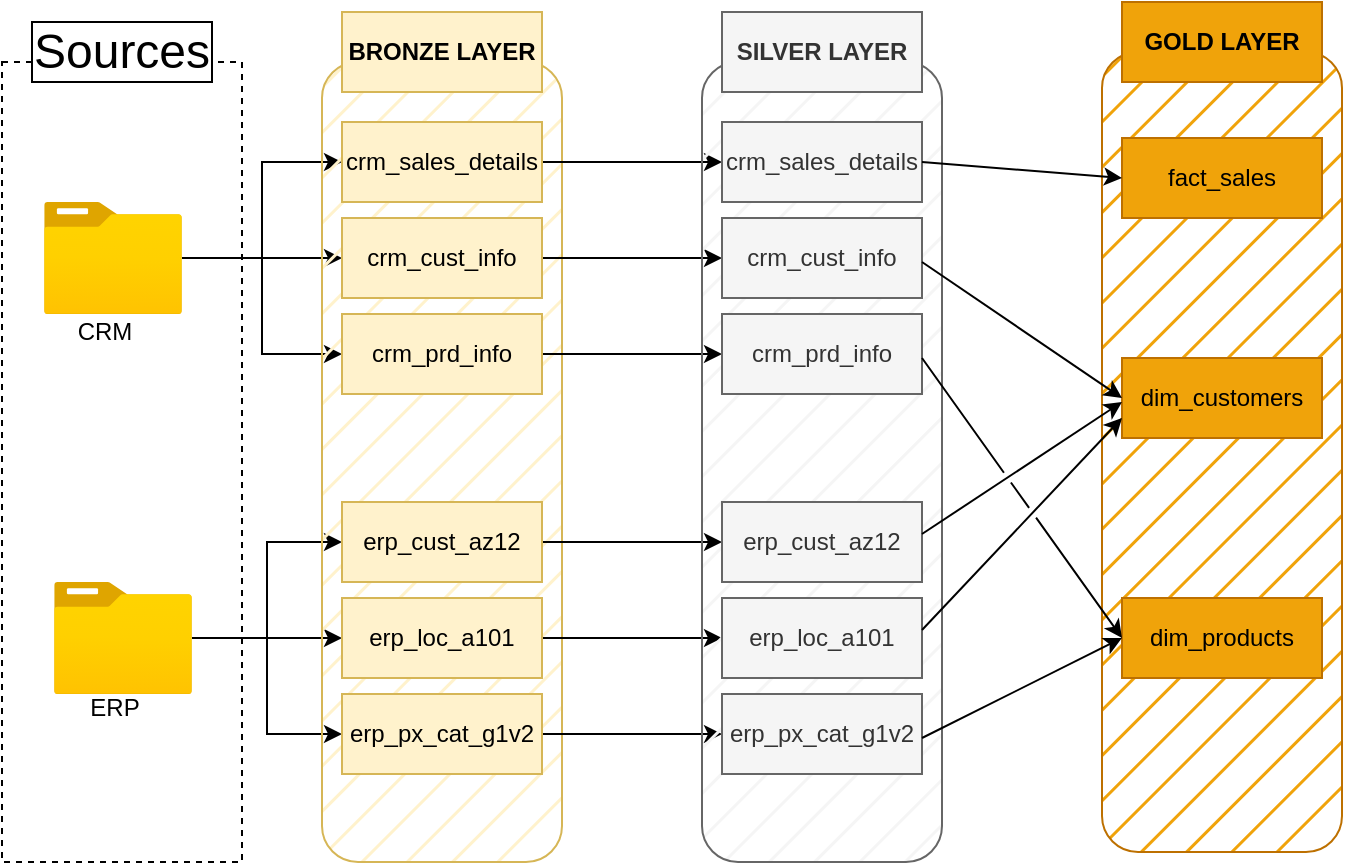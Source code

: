 <mxfile version="27.0.9">
  <diagram name="Page-1" id="gX5rI6Q5SttrfBfa65JK">
    <mxGraphModel dx="856" dy="561" grid="1" gridSize="10" guides="1" tooltips="1" connect="1" arrows="1" fold="1" page="1" pageScale="1" pageWidth="850" pageHeight="1100" math="0" shadow="0">
      <root>
        <mxCell id="0" />
        <mxCell id="1" parent="0" />
        <mxCell id="uPnQ8vJbBF42zQFGbX9v-1" value="" style="rounded=0;whiteSpace=wrap;html=1;fillColor=none;dashed=1;" parent="1" vertex="1">
          <mxGeometry x="40" y="80" width="120" height="400" as="geometry" />
        </mxCell>
        <mxCell id="uPnQ8vJbBF42zQFGbX9v-2" value="&lt;font style=&quot;font-size: 24px;&quot;&gt;Sources&lt;/font&gt;" style="rounded=0;whiteSpace=wrap;html=1;" parent="1" vertex="1">
          <mxGeometry x="55" y="60" width="90" height="30" as="geometry" />
        </mxCell>
        <mxCell id="uPnQ8vJbBF42zQFGbX9v-12" style="edgeStyle=orthogonalEdgeStyle;rounded=0;orthogonalLoop=1;jettySize=auto;html=1;entryX=0;entryY=0.5;entryDx=0;entryDy=0;" parent="1" source="uPnQ8vJbBF42zQFGbX9v-3" target="uPnQ8vJbBF42zQFGbX9v-9" edge="1">
          <mxGeometry relative="1" as="geometry" />
        </mxCell>
        <mxCell id="uPnQ8vJbBF42zQFGbX9v-13" style="edgeStyle=orthogonalEdgeStyle;rounded=0;orthogonalLoop=1;jettySize=auto;html=1;entryX=0;entryY=0.5;entryDx=0;entryDy=0;" parent="1" source="uPnQ8vJbBF42zQFGbX9v-3" target="uPnQ8vJbBF42zQFGbX9v-10" edge="1">
          <mxGeometry relative="1" as="geometry" />
        </mxCell>
        <mxCell id="uPnQ8vJbBF42zQFGbX9v-14" style="edgeStyle=orthogonalEdgeStyle;rounded=0;orthogonalLoop=1;jettySize=auto;html=1;" parent="1" source="uPnQ8vJbBF42zQFGbX9v-3" target="uPnQ8vJbBF42zQFGbX9v-11" edge="1">
          <mxGeometry relative="1" as="geometry" />
        </mxCell>
        <mxCell id="uPnQ8vJbBF42zQFGbX9v-3" value="" style="image;aspect=fixed;html=1;points=[];align=center;fontSize=12;image=img/lib/azure2/general/Folder_Blank.svg;" parent="1" vertex="1">
          <mxGeometry x="61" y="150" width="69" height="56.0" as="geometry" />
        </mxCell>
        <mxCell id="uPnQ8vJbBF42zQFGbX9v-4" value="CRM" style="text;html=1;align=center;verticalAlign=middle;resizable=0;points=[];autosize=1;strokeColor=none;fillColor=none;" parent="1" vertex="1">
          <mxGeometry x="66" y="200" width="50" height="30" as="geometry" />
        </mxCell>
        <mxCell id="uPnQ8vJbBF42zQFGbX9v-18" style="edgeStyle=orthogonalEdgeStyle;rounded=0;orthogonalLoop=1;jettySize=auto;html=1;" parent="1" source="uPnQ8vJbBF42zQFGbX9v-5" target="uPnQ8vJbBF42zQFGbX9v-15" edge="1">
          <mxGeometry relative="1" as="geometry" />
        </mxCell>
        <mxCell id="uPnQ8vJbBF42zQFGbX9v-19" style="edgeStyle=orthogonalEdgeStyle;rounded=0;orthogonalLoop=1;jettySize=auto;html=1;" parent="1" source="uPnQ8vJbBF42zQFGbX9v-5" target="uPnQ8vJbBF42zQFGbX9v-16" edge="1">
          <mxGeometry relative="1" as="geometry" />
        </mxCell>
        <mxCell id="uPnQ8vJbBF42zQFGbX9v-20" style="edgeStyle=orthogonalEdgeStyle;rounded=0;orthogonalLoop=1;jettySize=auto;html=1;entryX=0;entryY=0.5;entryDx=0;entryDy=0;" parent="1" source="uPnQ8vJbBF42zQFGbX9v-5" target="uPnQ8vJbBF42zQFGbX9v-17" edge="1">
          <mxGeometry relative="1" as="geometry" />
        </mxCell>
        <mxCell id="uPnQ8vJbBF42zQFGbX9v-5" value="" style="image;aspect=fixed;html=1;points=[];align=center;fontSize=12;image=img/lib/azure2/general/Folder_Blank.svg;" parent="1" vertex="1">
          <mxGeometry x="66" y="340" width="69" height="56.0" as="geometry" />
        </mxCell>
        <mxCell id="uPnQ8vJbBF42zQFGbX9v-6" value="ERP" style="text;html=1;align=center;verticalAlign=middle;resizable=0;points=[];autosize=1;strokeColor=none;fillColor=none;" parent="1" vertex="1">
          <mxGeometry x="70.5" y="388" width="50" height="30" as="geometry" />
        </mxCell>
        <mxCell id="uPnQ8vJbBF42zQFGbX9v-7" value="" style="rounded=1;whiteSpace=wrap;html=1;fillColor=#fff2cc;strokeColor=#d6b656;fillStyle=hatch;" parent="1" vertex="1">
          <mxGeometry x="200" y="80" width="120" height="400" as="geometry" />
        </mxCell>
        <mxCell id="uPnQ8vJbBF42zQFGbX9v-8" value="&lt;b&gt;BRONZE LAYER&lt;/b&gt;" style="rounded=0;whiteSpace=wrap;html=1;fillColor=#fff2cc;strokeColor=#d6b656;" parent="1" vertex="1">
          <mxGeometry x="210" y="55" width="100" height="40" as="geometry" />
        </mxCell>
        <mxCell id="8XTiiZBl36Ks375Vqv6y-28" style="edgeStyle=orthogonalEdgeStyle;rounded=0;orthogonalLoop=1;jettySize=auto;html=1;entryX=0;entryY=0.5;entryDx=0;entryDy=0;" edge="1" parent="1" source="uPnQ8vJbBF42zQFGbX9v-9" target="8XTiiZBl36Ks375Vqv6y-3">
          <mxGeometry relative="1" as="geometry" />
        </mxCell>
        <mxCell id="uPnQ8vJbBF42zQFGbX9v-9" value="crm_sales_details" style="rounded=0;whiteSpace=wrap;html=1;fillColor=#fff2cc;strokeColor=#d6b656;" parent="1" vertex="1">
          <mxGeometry x="210" y="110" width="100" height="40" as="geometry" />
        </mxCell>
        <mxCell id="8XTiiZBl36Ks375Vqv6y-29" style="edgeStyle=orthogonalEdgeStyle;rounded=0;orthogonalLoop=1;jettySize=auto;html=1;" edge="1" parent="1" source="uPnQ8vJbBF42zQFGbX9v-10" target="8XTiiZBl36Ks375Vqv6y-4">
          <mxGeometry relative="1" as="geometry" />
        </mxCell>
        <mxCell id="uPnQ8vJbBF42zQFGbX9v-10" value="crm_cust_info" style="rounded=0;whiteSpace=wrap;html=1;fillColor=#fff2cc;strokeColor=#d6b656;" parent="1" vertex="1">
          <mxGeometry x="210" y="158" width="100" height="40" as="geometry" />
        </mxCell>
        <mxCell id="8XTiiZBl36Ks375Vqv6y-30" style="edgeStyle=orthogonalEdgeStyle;rounded=0;orthogonalLoop=1;jettySize=auto;html=1;" edge="1" parent="1" source="uPnQ8vJbBF42zQFGbX9v-11" target="8XTiiZBl36Ks375Vqv6y-5">
          <mxGeometry relative="1" as="geometry" />
        </mxCell>
        <mxCell id="uPnQ8vJbBF42zQFGbX9v-11" value="crm_prd_info" style="rounded=0;whiteSpace=wrap;html=1;fillColor=#fff2cc;strokeColor=#d6b656;" parent="1" vertex="1">
          <mxGeometry x="210" y="206" width="100" height="40" as="geometry" />
        </mxCell>
        <mxCell id="8XTiiZBl36Ks375Vqv6y-31" style="edgeStyle=orthogonalEdgeStyle;rounded=0;orthogonalLoop=1;jettySize=auto;html=1;" edge="1" parent="1" source="uPnQ8vJbBF42zQFGbX9v-15" target="8XTiiZBl36Ks375Vqv6y-6">
          <mxGeometry relative="1" as="geometry" />
        </mxCell>
        <mxCell id="uPnQ8vJbBF42zQFGbX9v-15" value="erp_cust_az12" style="rounded=0;whiteSpace=wrap;html=1;fillColor=#fff2cc;strokeColor=#d6b656;" parent="1" vertex="1">
          <mxGeometry x="210" y="300" width="100" height="40" as="geometry" />
        </mxCell>
        <mxCell id="8XTiiZBl36Ks375Vqv6y-32" style="edgeStyle=orthogonalEdgeStyle;rounded=0;orthogonalLoop=1;jettySize=auto;html=1;" edge="1" parent="1" source="uPnQ8vJbBF42zQFGbX9v-16" target="8XTiiZBl36Ks375Vqv6y-7">
          <mxGeometry relative="1" as="geometry" />
        </mxCell>
        <mxCell id="uPnQ8vJbBF42zQFGbX9v-16" value="erp_loc_a101" style="rounded=0;whiteSpace=wrap;html=1;fillColor=#fff2cc;strokeColor=#d6b656;" parent="1" vertex="1">
          <mxGeometry x="210" y="348" width="100" height="40" as="geometry" />
        </mxCell>
        <mxCell id="8XTiiZBl36Ks375Vqv6y-33" style="edgeStyle=orthogonalEdgeStyle;rounded=0;orthogonalLoop=1;jettySize=auto;html=1;entryX=0;entryY=0.5;entryDx=0;entryDy=0;" edge="1" parent="1" source="uPnQ8vJbBF42zQFGbX9v-17" target="8XTiiZBl36Ks375Vqv6y-8">
          <mxGeometry relative="1" as="geometry" />
        </mxCell>
        <mxCell id="uPnQ8vJbBF42zQFGbX9v-17" value="erp_px_cat_g1v2" style="rounded=0;whiteSpace=wrap;html=1;fillColor=#fff2cc;strokeColor=#d6b656;" parent="1" vertex="1">
          <mxGeometry x="210" y="396" width="100" height="40" as="geometry" />
        </mxCell>
        <mxCell id="8XTiiZBl36Ks375Vqv6y-1" value="" style="rounded=1;whiteSpace=wrap;html=1;fillColor=#f5f5f5;strokeColor=#666666;fillStyle=hatch;fontColor=#333333;" vertex="1" parent="1">
          <mxGeometry x="390" y="80" width="120" height="400" as="geometry" />
        </mxCell>
        <mxCell id="8XTiiZBl36Ks375Vqv6y-2" value="&lt;b&gt;SILVER LAYER&lt;/b&gt;" style="rounded=0;whiteSpace=wrap;html=1;fillColor=#f5f5f5;strokeColor=#666666;fontColor=#333333;" vertex="1" parent="1">
          <mxGeometry x="400" y="55" width="100" height="40" as="geometry" />
        </mxCell>
        <mxCell id="8XTiiZBl36Ks375Vqv6y-3" value="crm_sales_details" style="rounded=0;whiteSpace=wrap;html=1;fillColor=#f5f5f5;strokeColor=#666666;fontColor=#333333;" vertex="1" parent="1">
          <mxGeometry x="400" y="110" width="100" height="40" as="geometry" />
        </mxCell>
        <mxCell id="8XTiiZBl36Ks375Vqv6y-4" value="crm_cust_info" style="rounded=0;whiteSpace=wrap;html=1;fillColor=#f5f5f5;strokeColor=#666666;fontColor=#333333;" vertex="1" parent="1">
          <mxGeometry x="400" y="158" width="100" height="40" as="geometry" />
        </mxCell>
        <mxCell id="8XTiiZBl36Ks375Vqv6y-5" value="crm_prd_info" style="rounded=0;whiteSpace=wrap;html=1;fillColor=#f5f5f5;strokeColor=#666666;fontColor=#333333;" vertex="1" parent="1">
          <mxGeometry x="400" y="206" width="100" height="40" as="geometry" />
        </mxCell>
        <mxCell id="8XTiiZBl36Ks375Vqv6y-6" value="erp_cust_az12" style="rounded=0;whiteSpace=wrap;html=1;fillColor=#f5f5f5;strokeColor=#666666;fontColor=#333333;" vertex="1" parent="1">
          <mxGeometry x="400" y="300" width="100" height="40" as="geometry" />
        </mxCell>
        <mxCell id="8XTiiZBl36Ks375Vqv6y-7" value="erp_loc_a101" style="rounded=0;whiteSpace=wrap;html=1;fillColor=#f5f5f5;strokeColor=#666666;fontColor=#333333;" vertex="1" parent="1">
          <mxGeometry x="400" y="348" width="100" height="40" as="geometry" />
        </mxCell>
        <mxCell id="8XTiiZBl36Ks375Vqv6y-8" value="erp_px_cat_g1v2" style="rounded=0;whiteSpace=wrap;html=1;fillColor=#f5f5f5;strokeColor=#666666;fontColor=#333333;" vertex="1" parent="1">
          <mxGeometry x="400" y="396" width="100" height="40" as="geometry" />
        </mxCell>
        <mxCell id="8XTiiZBl36Ks375Vqv6y-34" value="" style="rounded=1;whiteSpace=wrap;html=1;fillColor=#f0a30a;strokeColor=#BD7000;fillStyle=hatch;fontColor=#000000;" vertex="1" parent="1">
          <mxGeometry x="590" y="75" width="120" height="400" as="geometry" />
        </mxCell>
        <mxCell id="8XTiiZBl36Ks375Vqv6y-35" value="&lt;b&gt;GOLD LAYER&lt;/b&gt;" style="rounded=0;whiteSpace=wrap;html=1;fillColor=#f0a30a;strokeColor=#BD7000;fontColor=#000000;" vertex="1" parent="1">
          <mxGeometry x="600" y="50" width="100" height="40" as="geometry" />
        </mxCell>
        <mxCell id="8XTiiZBl36Ks375Vqv6y-36" value="fact_sales" style="rounded=0;whiteSpace=wrap;html=1;fillColor=#f0a30a;strokeColor=#BD7000;fontColor=#000000;" vertex="1" parent="1">
          <mxGeometry x="600" y="118" width="100" height="40" as="geometry" />
        </mxCell>
        <mxCell id="8XTiiZBl36Ks375Vqv6y-37" value="dim_customers" style="rounded=0;whiteSpace=wrap;html=1;fillColor=#f0a30a;strokeColor=#BD7000;fontColor=#000000;" vertex="1" parent="1">
          <mxGeometry x="600" y="228" width="100" height="40" as="geometry" />
        </mxCell>
        <mxCell id="8XTiiZBl36Ks375Vqv6y-38" value="dim_products" style="rounded=0;whiteSpace=wrap;html=1;fillColor=#f0a30a;strokeColor=#BD7000;fontColor=#000000;" vertex="1" parent="1">
          <mxGeometry x="600" y="348" width="100" height="40" as="geometry" />
        </mxCell>
        <mxCell id="8XTiiZBl36Ks375Vqv6y-42" value="" style="endArrow=classic;html=1;rounded=0;entryX=0;entryY=0.5;entryDx=0;entryDy=0;exitX=1;exitY=0.5;exitDx=0;exitDy=0;" edge="1" parent="1" source="8XTiiZBl36Ks375Vqv6y-3" target="8XTiiZBl36Ks375Vqv6y-36">
          <mxGeometry width="50" height="50" relative="1" as="geometry">
            <mxPoint x="530" y="180" as="sourcePoint" />
            <mxPoint x="580" y="130" as="targetPoint" />
          </mxGeometry>
        </mxCell>
        <mxCell id="8XTiiZBl36Ks375Vqv6y-43" value="" style="endArrow=classic;html=1;rounded=0;entryX=0;entryY=0.5;entryDx=0;entryDy=0;exitX=1;exitY=0.5;exitDx=0;exitDy=0;jumpStyle=gap;" edge="1" parent="1" target="8XTiiZBl36Ks375Vqv6y-37">
          <mxGeometry width="50" height="50" relative="1" as="geometry">
            <mxPoint x="500" y="180" as="sourcePoint" />
            <mxPoint x="600" y="188" as="targetPoint" />
          </mxGeometry>
        </mxCell>
        <mxCell id="8XTiiZBl36Ks375Vqv6y-44" value="" style="endArrow=classic;html=1;rounded=0;exitX=1;exitY=0.5;exitDx=0;exitDy=0;jumpStyle=gap;" edge="1" parent="1">
          <mxGeometry width="50" height="50" relative="1" as="geometry">
            <mxPoint x="500" y="316" as="sourcePoint" />
            <mxPoint x="600" y="250" as="targetPoint" />
          </mxGeometry>
        </mxCell>
        <mxCell id="8XTiiZBl36Ks375Vqv6y-45" value="" style="endArrow=classic;html=1;rounded=0;entryX=0;entryY=0.75;entryDx=0;entryDy=0;exitX=1;exitY=0.5;exitDx=0;exitDy=0;jumpStyle=gap;" edge="1" parent="1" target="8XTiiZBl36Ks375Vqv6y-37">
          <mxGeometry width="50" height="50" relative="1" as="geometry">
            <mxPoint x="500" y="364" as="sourcePoint" />
            <mxPoint x="600" y="372" as="targetPoint" />
          </mxGeometry>
        </mxCell>
        <mxCell id="8XTiiZBl36Ks375Vqv6y-46" value="" style="endArrow=classic;html=1;rounded=0;entryX=0;entryY=0.5;entryDx=0;entryDy=0;exitX=1;exitY=0.5;exitDx=0;exitDy=0;jumpStyle=gap;" edge="1" parent="1" target="8XTiiZBl36Ks375Vqv6y-38">
          <mxGeometry width="50" height="50" relative="1" as="geometry">
            <mxPoint x="500" y="228" as="sourcePoint" />
            <mxPoint x="600" y="236" as="targetPoint" />
          </mxGeometry>
        </mxCell>
        <mxCell id="8XTiiZBl36Ks375Vqv6y-47" value="" style="endArrow=classic;html=1;rounded=0;entryX=0;entryY=0.5;entryDx=0;entryDy=0;exitX=1;exitY=0.5;exitDx=0;exitDy=0;jumpStyle=gap;" edge="1" parent="1" target="8XTiiZBl36Ks375Vqv6y-38">
          <mxGeometry width="50" height="50" relative="1" as="geometry">
            <mxPoint x="500" y="418" as="sourcePoint" />
            <mxPoint x="600" y="426" as="targetPoint" />
          </mxGeometry>
        </mxCell>
      </root>
    </mxGraphModel>
  </diagram>
</mxfile>
